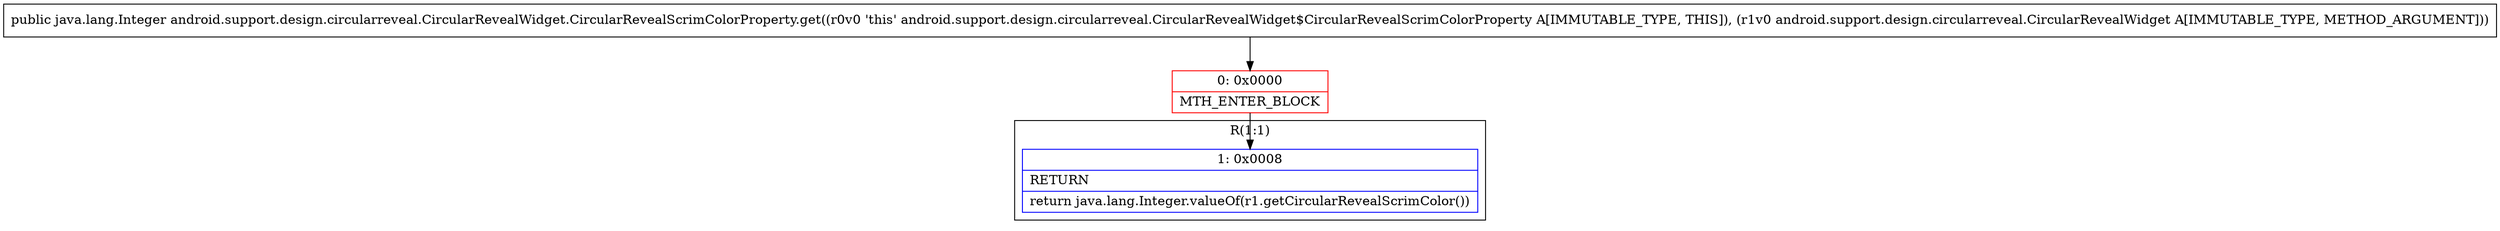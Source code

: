 digraph "CFG forandroid.support.design.circularreveal.CircularRevealWidget.CircularRevealScrimColorProperty.get(Landroid\/support\/design\/circularreveal\/CircularRevealWidget;)Ljava\/lang\/Integer;" {
subgraph cluster_Region_186550085 {
label = "R(1:1)";
node [shape=record,color=blue];
Node_1 [shape=record,label="{1\:\ 0x0008|RETURN\l|return java.lang.Integer.valueOf(r1.getCircularRevealScrimColor())\l}"];
}
Node_0 [shape=record,color=red,label="{0\:\ 0x0000|MTH_ENTER_BLOCK\l}"];
MethodNode[shape=record,label="{public java.lang.Integer android.support.design.circularreveal.CircularRevealWidget.CircularRevealScrimColorProperty.get((r0v0 'this' android.support.design.circularreveal.CircularRevealWidget$CircularRevealScrimColorProperty A[IMMUTABLE_TYPE, THIS]), (r1v0 android.support.design.circularreveal.CircularRevealWidget A[IMMUTABLE_TYPE, METHOD_ARGUMENT])) }"];
MethodNode -> Node_0;
Node_0 -> Node_1;
}

